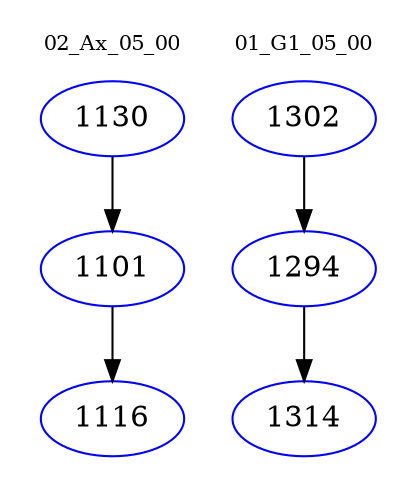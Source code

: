 digraph{
subgraph cluster_0 {
color = white
label = "02_Ax_05_00";
fontsize=10;
T0_1130 [label="1130", color="blue"]
T0_1130 -> T0_1101 [color="black"]
T0_1101 [label="1101", color="blue"]
T0_1101 -> T0_1116 [color="black"]
T0_1116 [label="1116", color="blue"]
}
subgraph cluster_1 {
color = white
label = "01_G1_05_00";
fontsize=10;
T1_1302 [label="1302", color="blue"]
T1_1302 -> T1_1294 [color="black"]
T1_1294 [label="1294", color="blue"]
T1_1294 -> T1_1314 [color="black"]
T1_1314 [label="1314", color="blue"]
}
}
